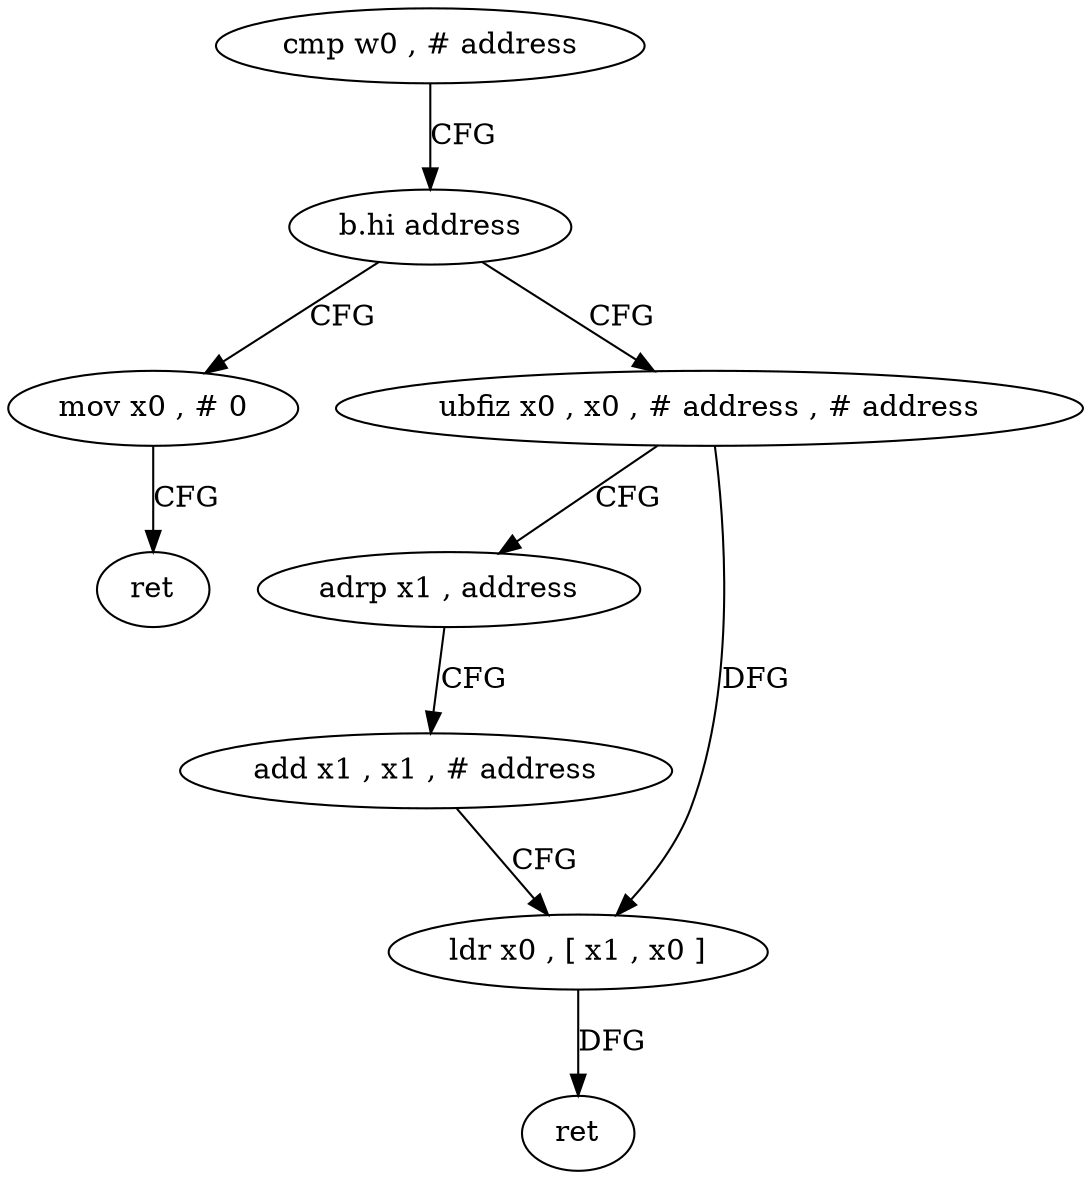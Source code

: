 digraph "func" {
"4267616" [label = "cmp w0 , # address" ]
"4267620" [label = "b.hi address" ]
"4267644" [label = "mov x0 , # 0" ]
"4267624" [label = "ubfiz x0 , x0 , # address , # address" ]
"4267648" [label = "ret" ]
"4267628" [label = "adrp x1 , address" ]
"4267632" [label = "add x1 , x1 , # address" ]
"4267636" [label = "ldr x0 , [ x1 , x0 ]" ]
"4267640" [label = "ret" ]
"4267616" -> "4267620" [ label = "CFG" ]
"4267620" -> "4267644" [ label = "CFG" ]
"4267620" -> "4267624" [ label = "CFG" ]
"4267644" -> "4267648" [ label = "CFG" ]
"4267624" -> "4267628" [ label = "CFG" ]
"4267624" -> "4267636" [ label = "DFG" ]
"4267628" -> "4267632" [ label = "CFG" ]
"4267632" -> "4267636" [ label = "CFG" ]
"4267636" -> "4267640" [ label = "DFG" ]
}
